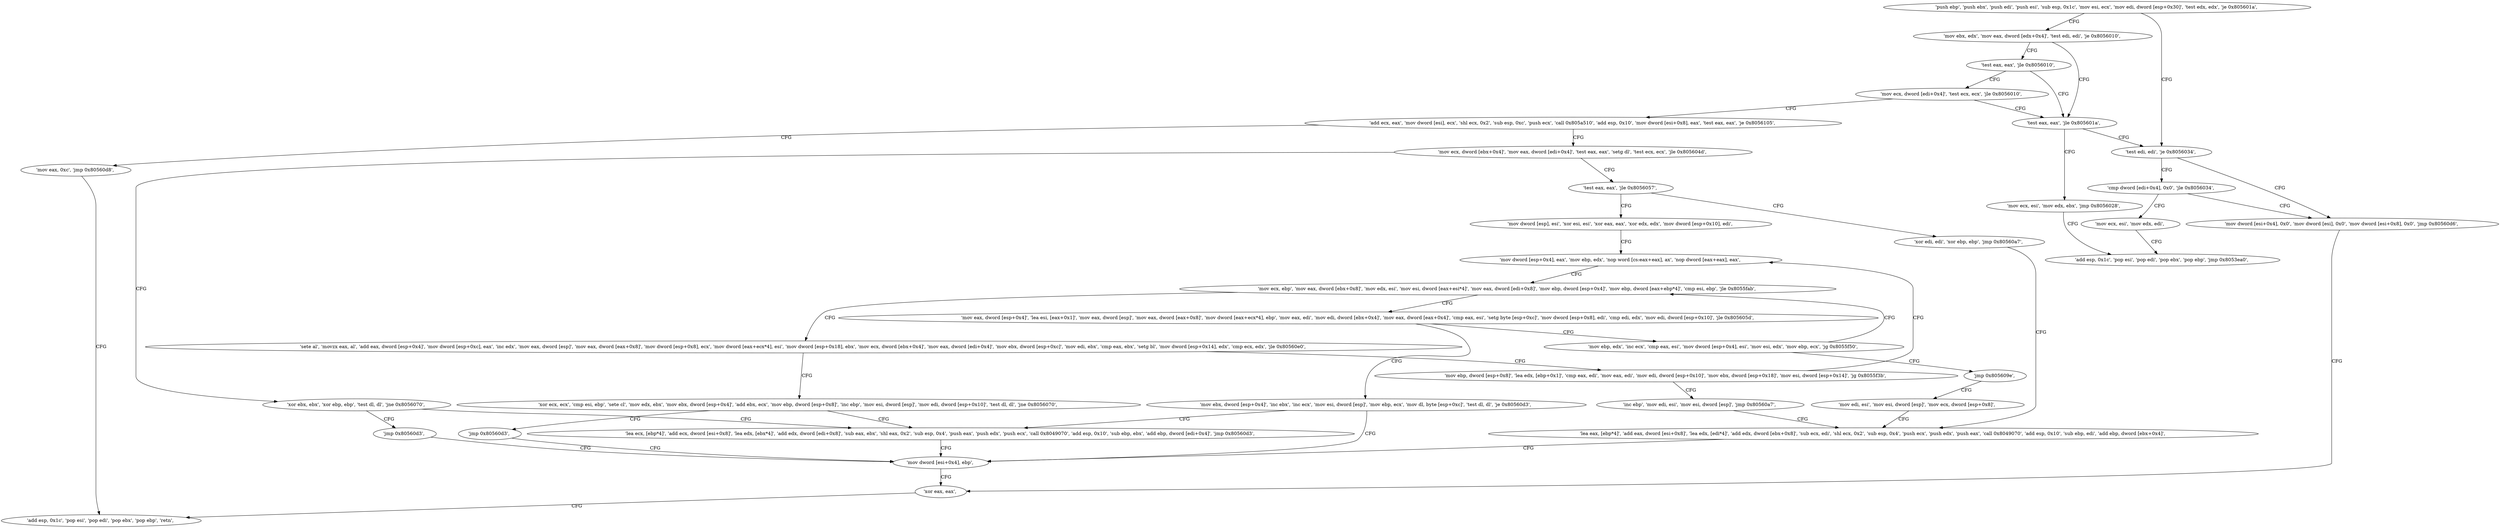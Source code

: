 digraph "func" {
"134569664" [label = "'push ebp', 'push ebx', 'push edi', 'push esi', 'sub esp, 0x1c', 'mov esi, ecx', 'mov edi, dword [esp+0x30]', 'test edx, edx', 'je 0x805601a', " ]
"134570010" [label = "'test edi, edi', 'je 0x8056034', " ]
"134569685" [label = "'mov ebx, edx', 'mov eax, dword [edx+0x4]', 'test edi, edi', 'je 0x8056010', " ]
"134570036" [label = "'mov dword [esi+0x4], 0x0', 'mov dword [esi], 0x0', 'mov dword [esi+0x8], 0x0', 'jmp 0x80560d6', " ]
"134570014" [label = "'cmp dword [edi+0x4], 0x0', 'jle 0x8056034', " ]
"134570000" [label = "'test eax, eax', 'jle 0x805601a', " ]
"134569698" [label = "'test eax, eax', 'jle 0x8056010', " ]
"134570198" [label = "'xor eax, eax', " ]
"134570020" [label = "'mov ecx, esi', 'mov edx, edi', " ]
"134570004" [label = "'mov ecx, esi', 'mov edx, ebx', 'jmp 0x8056028', " ]
"134569706" [label = "'mov ecx, dword [edi+0x4]', 'test ecx, ecx', 'jle 0x8056010', " ]
"134570200" [label = "'add esp, 0x1c', 'pop esi', 'pop edi', 'pop ebx', 'pop ebp', 'retn', " ]
"134570024" [label = "'add esp, 0x1c', 'pop esi', 'pop edi', 'pop ebx', 'pop ebp', 'jmp 0x8053ea0', " ]
"134569717" [label = "'add ecx, eax', 'mov dword [esi], ecx', 'shl ecx, 0x2', 'sub esp, 0xc', 'push ecx', 'call 0x805a510', 'add esp, 0x10', 'mov dword [esi+0x8], eax', 'test eax, eax', 'je 0x8056105', " ]
"134570245" [label = "'mov eax, 0xc', 'jmp 0x80560d8', " ]
"134569747" [label = "'mov ecx, dword [ebx+0x4]', 'mov eax, dword [edi+0x4]', 'test eax, eax', 'setg dl', 'test ecx, ecx', 'jle 0x805604d', " ]
"134570061" [label = "'xor ebx, ebx', 'xor ebp, ebp', 'test dl, dl', 'jne 0x8056070', " ]
"134569766" [label = "'test eax, eax', 'jle 0x8056057', " ]
"134570096" [label = "'lea ecx, [ebp*4]', 'add ecx, dword [esi+0x8]', 'lea edx, [ebx*4]', 'add edx, dword [edi+0x8]', 'sub eax, ebx', 'shl eax, 0x2', 'sub esp, 0x4', 'push eax', 'push edx', 'push ecx', 'call 0x8049070', 'add esp, 0x10', 'sub ebp, ebx', 'add ebp, dword [edi+0x4]', 'jmp 0x80560d3', " ]
"134570069" [label = "'jmp 0x80560d3', " ]
"134570071" [label = "'xor edi, edi', 'xor ebp, ebp', 'jmp 0x80560a7', " ]
"134569774" [label = "'mov dword [esp], esi', 'xor esi, esi', 'xor eax, eax', 'xor edx, edx', 'mov dword [esp+0x10], edi', " ]
"134570195" [label = "'mov dword [esi+0x4], ebp', " ]
"134570151" [label = "'lea eax, [ebp*4]', 'add eax, dword [esi+0x8]', 'lea edx, [edi*4]', 'add edx, dword [ebx+0x8]', 'sub ecx, edi', 'shl ecx, 0x2', 'sub esp, 0x4', 'push ecx', 'push edx', 'push eax', 'call 0x8049070', 'add esp, 0x10', 'sub ebp, edi', 'add ebp, dword [ebx+0x4]', " ]
"134569787" [label = "'mov dword [esp+0x4], eax', 'mov ebp, edx', 'nop word [cs:eax+eax], ax', 'nop dword [eax+eax], eax', " ]
"134569899" [label = "'sete al', 'movzx eax, al', 'add eax, dword [esp+0x4]', 'mov dword [esp+0xc], eax', 'inc edx', 'mov eax, dword [esp]', 'mov eax, dword [eax+0x8]', 'mov dword [esp+0x8], ecx', 'mov dword [eax+ecx*4], esi', 'mov dword [esp+0x18], ebx', 'mov ecx, dword [ebx+0x4]', 'mov eax, dword [edi+0x4]', 'mov ebx, dword [esp+0xc]', 'mov edi, ebx', 'cmp eax, ebx', 'setg bl', 'mov dword [esp+0x14], edx', 'cmp ecx, edx', 'jle 0x80560e0', " ]
"134570208" [label = "'xor ecx, ecx', 'cmp esi, ebp', 'sete cl', 'mov edx, ebx', 'mov ebx, dword [esp+0x4]', 'add ebx, ecx', 'mov ebp, dword [esp+0x8]', 'inc ebp', 'mov esi, dword [esp]', 'mov edi, dword [esp+0x10]', 'test dl, dl', 'jne 0x8056070', " ]
"134569960" [label = "'mov ebp, dword [esp+0x8]', 'lea edx, [ebp+0x1]', 'cmp eax, edi', 'mov eax, edi', 'mov edi, dword [esp+0x10]', 'mov ebx, dword [esp+0x18]', 'mov esi, dword [esp+0x14]', 'jg 0x8055f3b', " ]
"134569832" [label = "'mov eax, dword [esp+0x4]', 'lea esi, [eax+0x1]', 'mov eax, dword [esp]', 'mov eax, dword [eax+0x8]', 'mov dword [eax+ecx*4], ebp', 'mov eax, edi', 'mov edi, dword [ebx+0x4]', 'mov eax, dword [eax+0x4]', 'cmp eax, esi', 'setg byte [esp+0xc]', 'mov dword [esp+0x8], edi', 'cmp edi, edx', 'mov edi, dword [esp+0x10]', 'jle 0x805605d', " ]
"134570077" [label = "'mov ebx, dword [esp+0x4]', 'inc ebx', 'inc ecx', 'mov esi, dword [esp]', 'mov ebp, ecx', 'mov dl, byte [esp+0xc]', 'test dl, dl', 'je 0x80560d3', " ]
"134569879" [label = "'mov ebp, edx', 'inc ecx', 'cmp eax, esi', 'mov dword [esp+0x4], esi', 'mov esi, edx', 'mov ebp, ecx', 'jg 0x8055f50', " ]
"134570243" [label = "'jmp 0x80560d3', " ]
"134569989" [label = "'inc ebp', 'mov edi, esi', 'mov esi, dword [esp]', 'jmp 0x80560a7', " ]
"134569808" [label = "'mov ecx, ebp', 'mov eax, dword [ebx+0x8]', 'mov edx, esi', 'mov esi, dword [eax+esi*4]', 'mov eax, dword [edi+0x8]', 'mov ebp, dword [esp+0x4]', 'mov ebp, dword [eax+ebp*4]', 'cmp esi, ebp', 'jle 0x8055fab', " ]
"134569894" [label = "'jmp 0x805609e', " ]
"134570142" [label = "'mov edi, esi', 'mov esi, dword [esp]', 'mov ecx, dword [esp+0x8]', " ]
"134569664" -> "134570010" [ label = "CFG" ]
"134569664" -> "134569685" [ label = "CFG" ]
"134570010" -> "134570036" [ label = "CFG" ]
"134570010" -> "134570014" [ label = "CFG" ]
"134569685" -> "134570000" [ label = "CFG" ]
"134569685" -> "134569698" [ label = "CFG" ]
"134570036" -> "134570198" [ label = "CFG" ]
"134570014" -> "134570036" [ label = "CFG" ]
"134570014" -> "134570020" [ label = "CFG" ]
"134570000" -> "134570010" [ label = "CFG" ]
"134570000" -> "134570004" [ label = "CFG" ]
"134569698" -> "134570000" [ label = "CFG" ]
"134569698" -> "134569706" [ label = "CFG" ]
"134570198" -> "134570200" [ label = "CFG" ]
"134570020" -> "134570024" [ label = "CFG" ]
"134570004" -> "134570024" [ label = "CFG" ]
"134569706" -> "134570000" [ label = "CFG" ]
"134569706" -> "134569717" [ label = "CFG" ]
"134569717" -> "134570245" [ label = "CFG" ]
"134569717" -> "134569747" [ label = "CFG" ]
"134570245" -> "134570200" [ label = "CFG" ]
"134569747" -> "134570061" [ label = "CFG" ]
"134569747" -> "134569766" [ label = "CFG" ]
"134570061" -> "134570096" [ label = "CFG" ]
"134570061" -> "134570069" [ label = "CFG" ]
"134569766" -> "134570071" [ label = "CFG" ]
"134569766" -> "134569774" [ label = "CFG" ]
"134570096" -> "134570195" [ label = "CFG" ]
"134570069" -> "134570195" [ label = "CFG" ]
"134570071" -> "134570151" [ label = "CFG" ]
"134569774" -> "134569787" [ label = "CFG" ]
"134570195" -> "134570198" [ label = "CFG" ]
"134570151" -> "134570195" [ label = "CFG" ]
"134569787" -> "134569808" [ label = "CFG" ]
"134569899" -> "134570208" [ label = "CFG" ]
"134569899" -> "134569960" [ label = "CFG" ]
"134570208" -> "134570096" [ label = "CFG" ]
"134570208" -> "134570243" [ label = "CFG" ]
"134569960" -> "134569787" [ label = "CFG" ]
"134569960" -> "134569989" [ label = "CFG" ]
"134569832" -> "134570077" [ label = "CFG" ]
"134569832" -> "134569879" [ label = "CFG" ]
"134570077" -> "134570195" [ label = "CFG" ]
"134570077" -> "134570096" [ label = "CFG" ]
"134569879" -> "134569808" [ label = "CFG" ]
"134569879" -> "134569894" [ label = "CFG" ]
"134570243" -> "134570195" [ label = "CFG" ]
"134569989" -> "134570151" [ label = "CFG" ]
"134569808" -> "134569899" [ label = "CFG" ]
"134569808" -> "134569832" [ label = "CFG" ]
"134569894" -> "134570142" [ label = "CFG" ]
"134570142" -> "134570151" [ label = "CFG" ]
}
